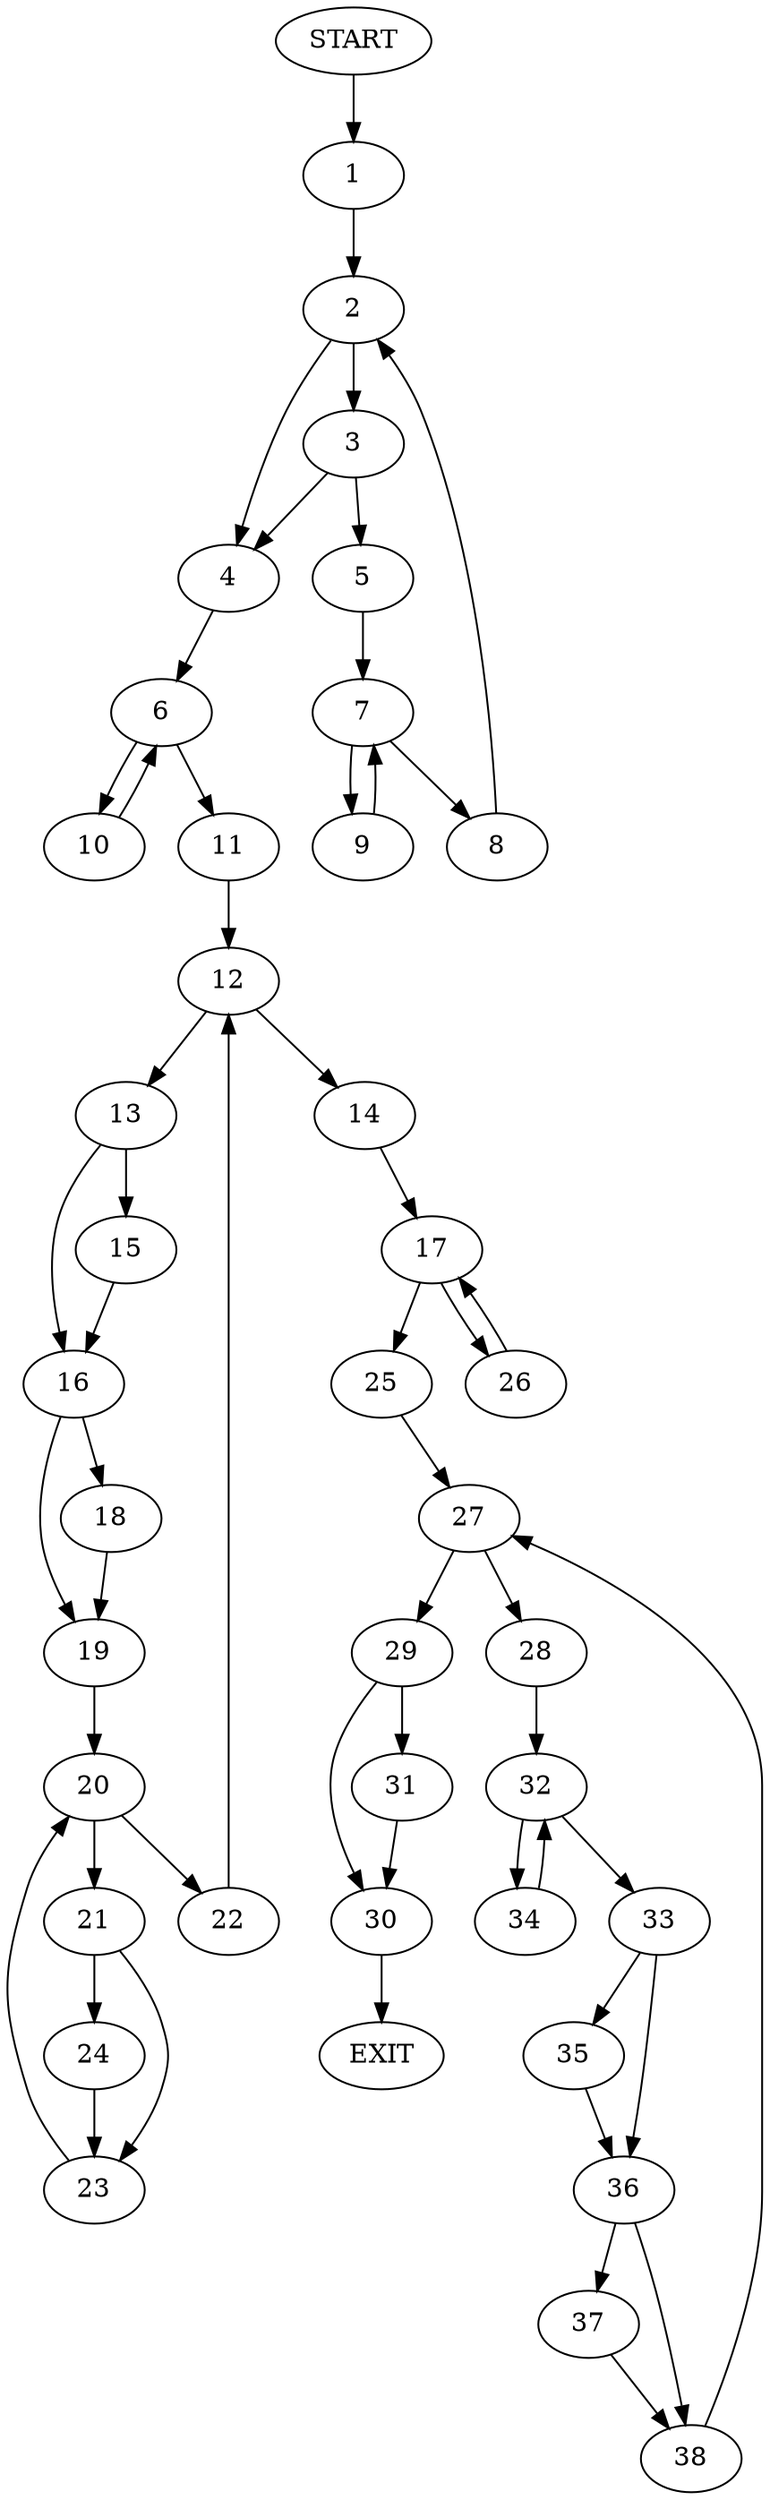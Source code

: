 digraph {
0 [label="START"]
39 [label="EXIT"]
0 -> 1
1 -> 2
2 -> 3
2 -> 4
3 -> 5
3 -> 4
4 -> 6
5 -> 7
7 -> 8
7 -> 9
8 -> 2
9 -> 7
6 -> 10
6 -> 11
11 -> 12
10 -> 6
12 -> 13
12 -> 14
13 -> 15
13 -> 16
14 -> 17
16 -> 18
16 -> 19
15 -> 16
18 -> 19
19 -> 20
20 -> 21
20 -> 22
22 -> 12
21 -> 23
21 -> 24
23 -> 20
24 -> 23
17 -> 25
17 -> 26
25 -> 27
26 -> 17
27 -> 28
27 -> 29
29 -> 30
29 -> 31
28 -> 32
32 -> 33
32 -> 34
34 -> 32
33 -> 35
33 -> 36
35 -> 36
36 -> 37
36 -> 38
37 -> 38
38 -> 27
30 -> 39
31 -> 30
}
